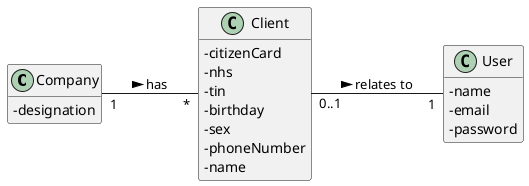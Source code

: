 @startuml
hide methods
left to right direction
skinparam classAttributeIconSize 0


class Company {
  -designation
}

class Client {
  -citizenCard
  -nhs
  -tin
  -birthday
  -sex
  -phoneNumber
  -name
}

class User{
  -name
  -email
  -password
}



Company "1" -- "*" Client : has  >
Client "0..1" -- "1" User: relates to >
@enduml